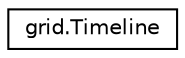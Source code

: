 digraph "Graphical Class Hierarchy"
{
 // LATEX_PDF_SIZE
  edge [fontname="Helvetica",fontsize="10",labelfontname="Helvetica",labelfontsize="10"];
  node [fontname="Helvetica",fontsize="10",shape=record];
  rankdir="LR";
  Node0 [label="grid.Timeline",height=0.2,width=0.4,color="black", fillcolor="white", style="filled",URL="$classgrid_1_1_timeline.html",tooltip="Timeline class."];
}
